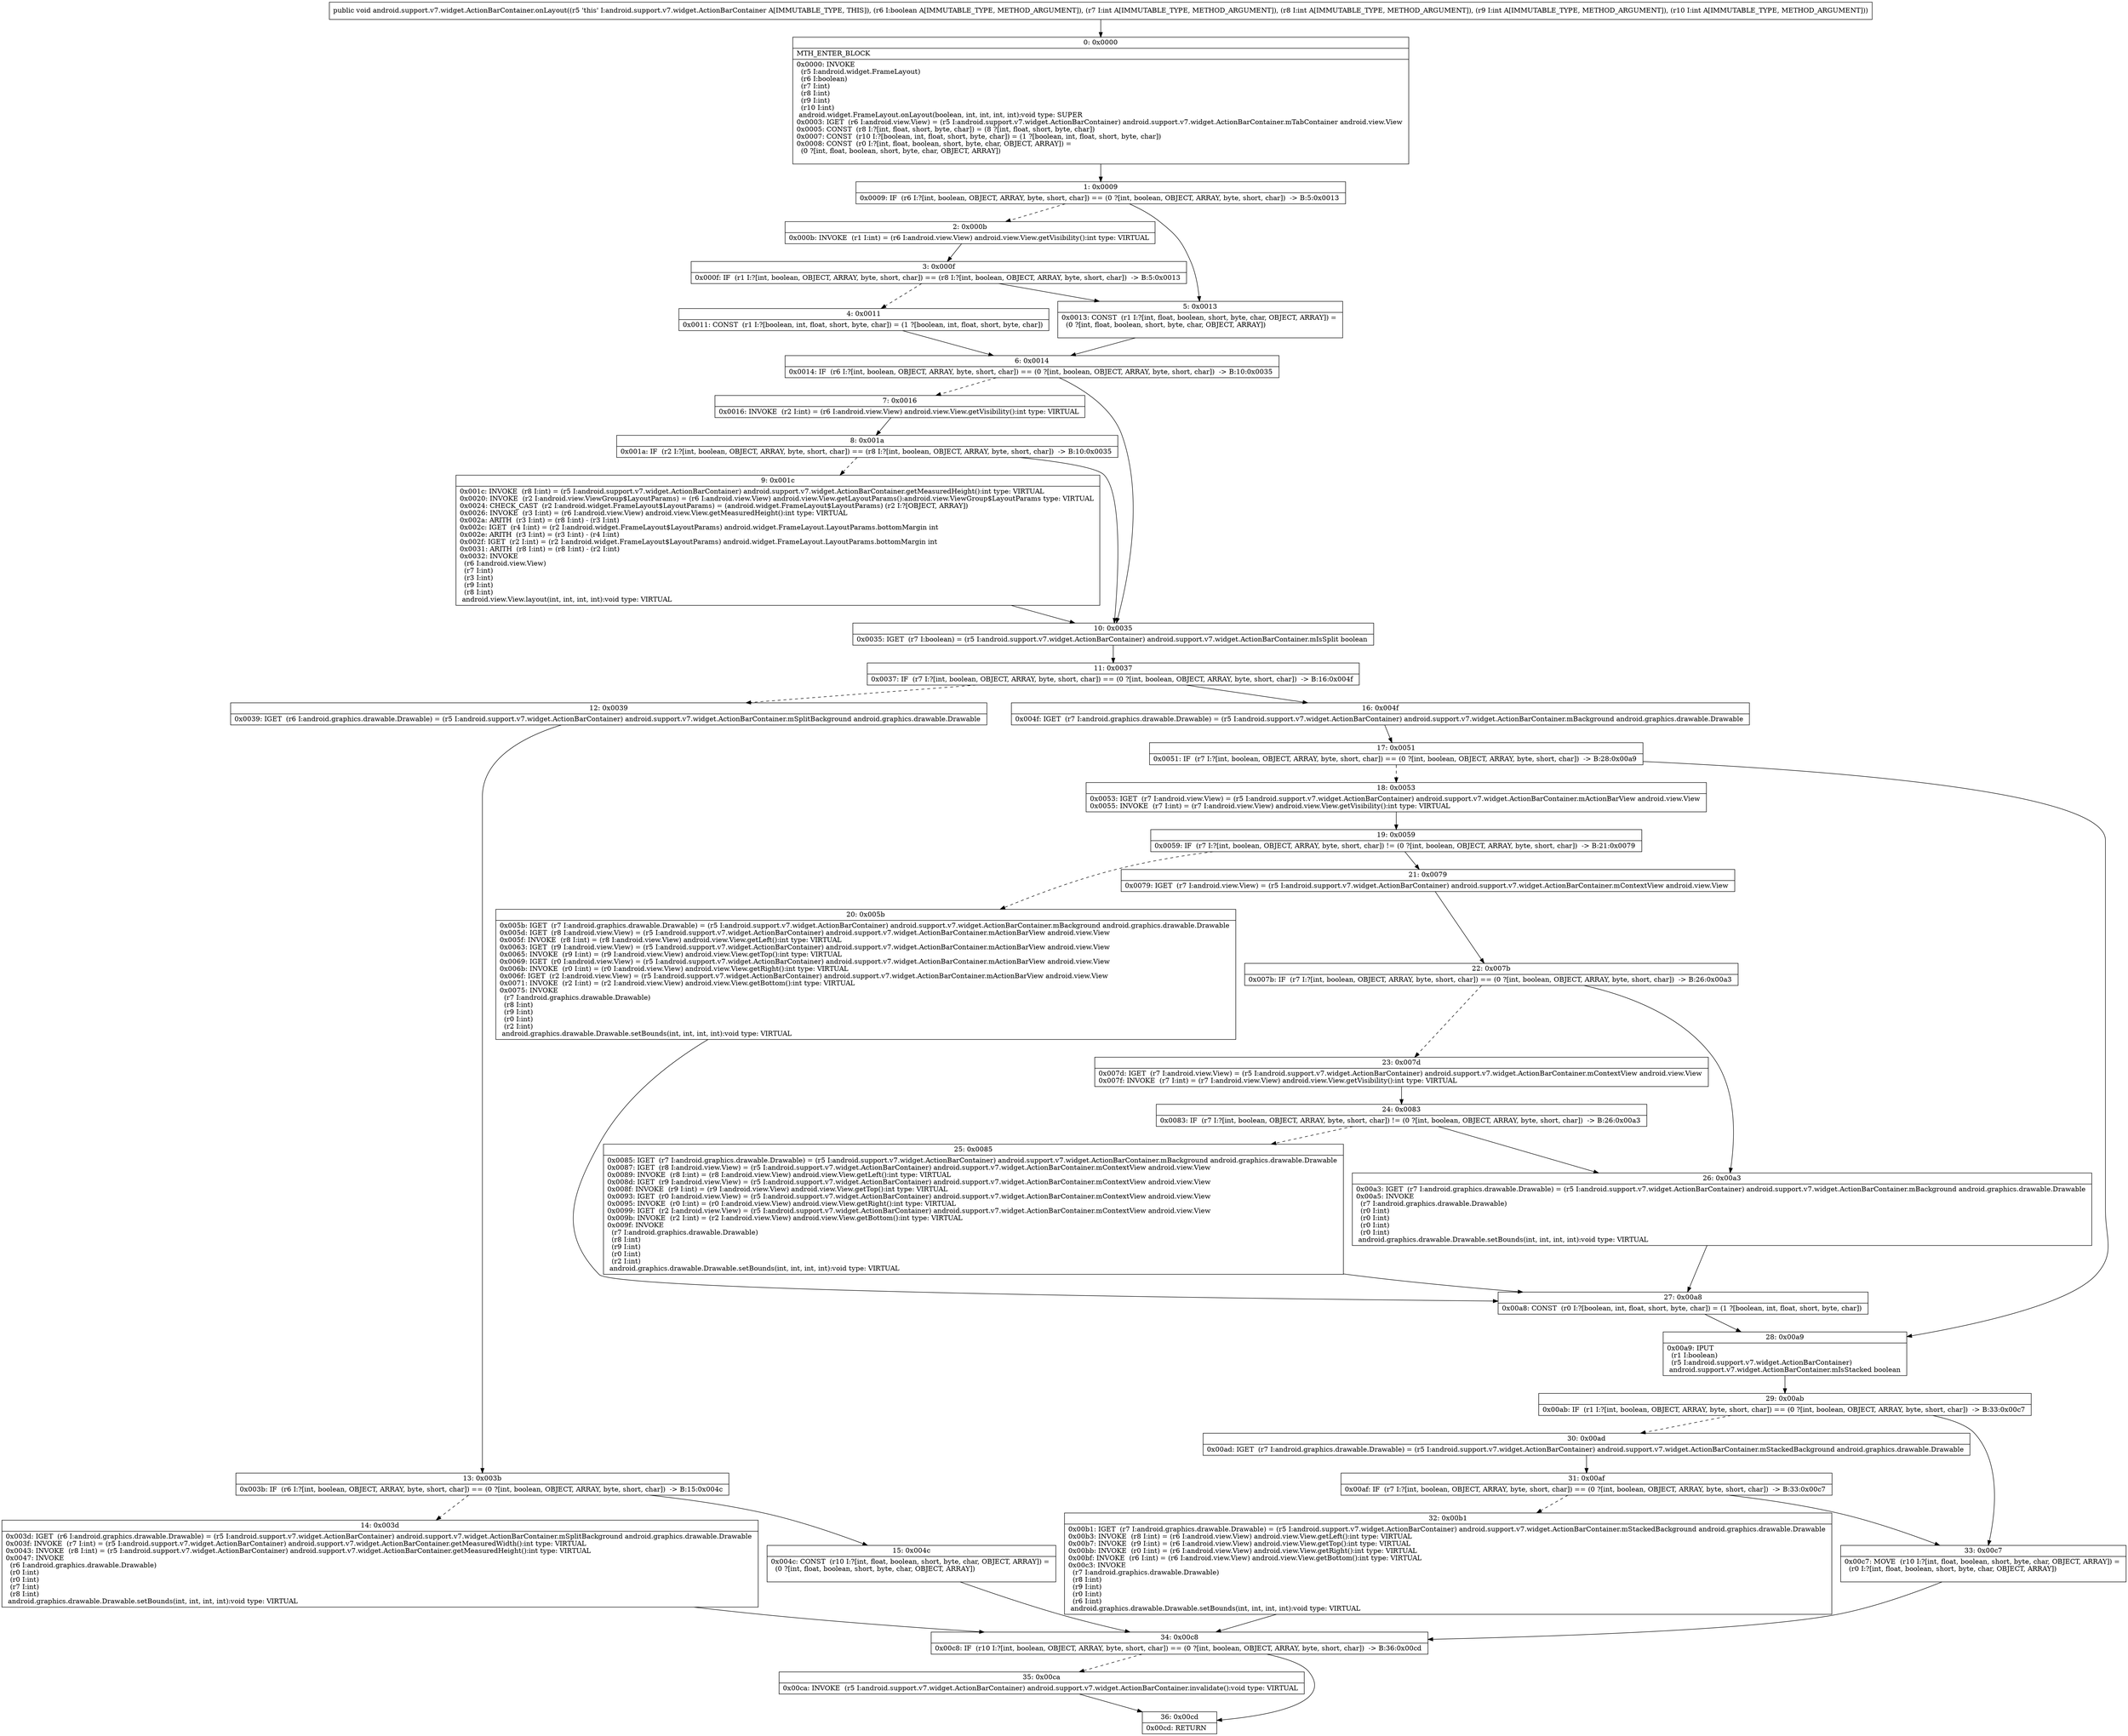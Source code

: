 digraph "CFG forandroid.support.v7.widget.ActionBarContainer.onLayout(ZIIII)V" {
Node_0 [shape=record,label="{0\:\ 0x0000|MTH_ENTER_BLOCK\l|0x0000: INVOKE  \l  (r5 I:android.widget.FrameLayout)\l  (r6 I:boolean)\l  (r7 I:int)\l  (r8 I:int)\l  (r9 I:int)\l  (r10 I:int)\l android.widget.FrameLayout.onLayout(boolean, int, int, int, int):void type: SUPER \l0x0003: IGET  (r6 I:android.view.View) = (r5 I:android.support.v7.widget.ActionBarContainer) android.support.v7.widget.ActionBarContainer.mTabContainer android.view.View \l0x0005: CONST  (r8 I:?[int, float, short, byte, char]) = (8 ?[int, float, short, byte, char]) \l0x0007: CONST  (r10 I:?[boolean, int, float, short, byte, char]) = (1 ?[boolean, int, float, short, byte, char]) \l0x0008: CONST  (r0 I:?[int, float, boolean, short, byte, char, OBJECT, ARRAY]) = \l  (0 ?[int, float, boolean, short, byte, char, OBJECT, ARRAY])\l \l}"];
Node_1 [shape=record,label="{1\:\ 0x0009|0x0009: IF  (r6 I:?[int, boolean, OBJECT, ARRAY, byte, short, char]) == (0 ?[int, boolean, OBJECT, ARRAY, byte, short, char])  \-\> B:5:0x0013 \l}"];
Node_2 [shape=record,label="{2\:\ 0x000b|0x000b: INVOKE  (r1 I:int) = (r6 I:android.view.View) android.view.View.getVisibility():int type: VIRTUAL \l}"];
Node_3 [shape=record,label="{3\:\ 0x000f|0x000f: IF  (r1 I:?[int, boolean, OBJECT, ARRAY, byte, short, char]) == (r8 I:?[int, boolean, OBJECT, ARRAY, byte, short, char])  \-\> B:5:0x0013 \l}"];
Node_4 [shape=record,label="{4\:\ 0x0011|0x0011: CONST  (r1 I:?[boolean, int, float, short, byte, char]) = (1 ?[boolean, int, float, short, byte, char]) \l}"];
Node_5 [shape=record,label="{5\:\ 0x0013|0x0013: CONST  (r1 I:?[int, float, boolean, short, byte, char, OBJECT, ARRAY]) = \l  (0 ?[int, float, boolean, short, byte, char, OBJECT, ARRAY])\l \l}"];
Node_6 [shape=record,label="{6\:\ 0x0014|0x0014: IF  (r6 I:?[int, boolean, OBJECT, ARRAY, byte, short, char]) == (0 ?[int, boolean, OBJECT, ARRAY, byte, short, char])  \-\> B:10:0x0035 \l}"];
Node_7 [shape=record,label="{7\:\ 0x0016|0x0016: INVOKE  (r2 I:int) = (r6 I:android.view.View) android.view.View.getVisibility():int type: VIRTUAL \l}"];
Node_8 [shape=record,label="{8\:\ 0x001a|0x001a: IF  (r2 I:?[int, boolean, OBJECT, ARRAY, byte, short, char]) == (r8 I:?[int, boolean, OBJECT, ARRAY, byte, short, char])  \-\> B:10:0x0035 \l}"];
Node_9 [shape=record,label="{9\:\ 0x001c|0x001c: INVOKE  (r8 I:int) = (r5 I:android.support.v7.widget.ActionBarContainer) android.support.v7.widget.ActionBarContainer.getMeasuredHeight():int type: VIRTUAL \l0x0020: INVOKE  (r2 I:android.view.ViewGroup$LayoutParams) = (r6 I:android.view.View) android.view.View.getLayoutParams():android.view.ViewGroup$LayoutParams type: VIRTUAL \l0x0024: CHECK_CAST  (r2 I:android.widget.FrameLayout$LayoutParams) = (android.widget.FrameLayout$LayoutParams) (r2 I:?[OBJECT, ARRAY]) \l0x0026: INVOKE  (r3 I:int) = (r6 I:android.view.View) android.view.View.getMeasuredHeight():int type: VIRTUAL \l0x002a: ARITH  (r3 I:int) = (r8 I:int) \- (r3 I:int) \l0x002c: IGET  (r4 I:int) = (r2 I:android.widget.FrameLayout$LayoutParams) android.widget.FrameLayout.LayoutParams.bottomMargin int \l0x002e: ARITH  (r3 I:int) = (r3 I:int) \- (r4 I:int) \l0x002f: IGET  (r2 I:int) = (r2 I:android.widget.FrameLayout$LayoutParams) android.widget.FrameLayout.LayoutParams.bottomMargin int \l0x0031: ARITH  (r8 I:int) = (r8 I:int) \- (r2 I:int) \l0x0032: INVOKE  \l  (r6 I:android.view.View)\l  (r7 I:int)\l  (r3 I:int)\l  (r9 I:int)\l  (r8 I:int)\l android.view.View.layout(int, int, int, int):void type: VIRTUAL \l}"];
Node_10 [shape=record,label="{10\:\ 0x0035|0x0035: IGET  (r7 I:boolean) = (r5 I:android.support.v7.widget.ActionBarContainer) android.support.v7.widget.ActionBarContainer.mIsSplit boolean \l}"];
Node_11 [shape=record,label="{11\:\ 0x0037|0x0037: IF  (r7 I:?[int, boolean, OBJECT, ARRAY, byte, short, char]) == (0 ?[int, boolean, OBJECT, ARRAY, byte, short, char])  \-\> B:16:0x004f \l}"];
Node_12 [shape=record,label="{12\:\ 0x0039|0x0039: IGET  (r6 I:android.graphics.drawable.Drawable) = (r5 I:android.support.v7.widget.ActionBarContainer) android.support.v7.widget.ActionBarContainer.mSplitBackground android.graphics.drawable.Drawable \l}"];
Node_13 [shape=record,label="{13\:\ 0x003b|0x003b: IF  (r6 I:?[int, boolean, OBJECT, ARRAY, byte, short, char]) == (0 ?[int, boolean, OBJECT, ARRAY, byte, short, char])  \-\> B:15:0x004c \l}"];
Node_14 [shape=record,label="{14\:\ 0x003d|0x003d: IGET  (r6 I:android.graphics.drawable.Drawable) = (r5 I:android.support.v7.widget.ActionBarContainer) android.support.v7.widget.ActionBarContainer.mSplitBackground android.graphics.drawable.Drawable \l0x003f: INVOKE  (r7 I:int) = (r5 I:android.support.v7.widget.ActionBarContainer) android.support.v7.widget.ActionBarContainer.getMeasuredWidth():int type: VIRTUAL \l0x0043: INVOKE  (r8 I:int) = (r5 I:android.support.v7.widget.ActionBarContainer) android.support.v7.widget.ActionBarContainer.getMeasuredHeight():int type: VIRTUAL \l0x0047: INVOKE  \l  (r6 I:android.graphics.drawable.Drawable)\l  (r0 I:int)\l  (r0 I:int)\l  (r7 I:int)\l  (r8 I:int)\l android.graphics.drawable.Drawable.setBounds(int, int, int, int):void type: VIRTUAL \l}"];
Node_15 [shape=record,label="{15\:\ 0x004c|0x004c: CONST  (r10 I:?[int, float, boolean, short, byte, char, OBJECT, ARRAY]) = \l  (0 ?[int, float, boolean, short, byte, char, OBJECT, ARRAY])\l \l}"];
Node_16 [shape=record,label="{16\:\ 0x004f|0x004f: IGET  (r7 I:android.graphics.drawable.Drawable) = (r5 I:android.support.v7.widget.ActionBarContainer) android.support.v7.widget.ActionBarContainer.mBackground android.graphics.drawable.Drawable \l}"];
Node_17 [shape=record,label="{17\:\ 0x0051|0x0051: IF  (r7 I:?[int, boolean, OBJECT, ARRAY, byte, short, char]) == (0 ?[int, boolean, OBJECT, ARRAY, byte, short, char])  \-\> B:28:0x00a9 \l}"];
Node_18 [shape=record,label="{18\:\ 0x0053|0x0053: IGET  (r7 I:android.view.View) = (r5 I:android.support.v7.widget.ActionBarContainer) android.support.v7.widget.ActionBarContainer.mActionBarView android.view.View \l0x0055: INVOKE  (r7 I:int) = (r7 I:android.view.View) android.view.View.getVisibility():int type: VIRTUAL \l}"];
Node_19 [shape=record,label="{19\:\ 0x0059|0x0059: IF  (r7 I:?[int, boolean, OBJECT, ARRAY, byte, short, char]) != (0 ?[int, boolean, OBJECT, ARRAY, byte, short, char])  \-\> B:21:0x0079 \l}"];
Node_20 [shape=record,label="{20\:\ 0x005b|0x005b: IGET  (r7 I:android.graphics.drawable.Drawable) = (r5 I:android.support.v7.widget.ActionBarContainer) android.support.v7.widget.ActionBarContainer.mBackground android.graphics.drawable.Drawable \l0x005d: IGET  (r8 I:android.view.View) = (r5 I:android.support.v7.widget.ActionBarContainer) android.support.v7.widget.ActionBarContainer.mActionBarView android.view.View \l0x005f: INVOKE  (r8 I:int) = (r8 I:android.view.View) android.view.View.getLeft():int type: VIRTUAL \l0x0063: IGET  (r9 I:android.view.View) = (r5 I:android.support.v7.widget.ActionBarContainer) android.support.v7.widget.ActionBarContainer.mActionBarView android.view.View \l0x0065: INVOKE  (r9 I:int) = (r9 I:android.view.View) android.view.View.getTop():int type: VIRTUAL \l0x0069: IGET  (r0 I:android.view.View) = (r5 I:android.support.v7.widget.ActionBarContainer) android.support.v7.widget.ActionBarContainer.mActionBarView android.view.View \l0x006b: INVOKE  (r0 I:int) = (r0 I:android.view.View) android.view.View.getRight():int type: VIRTUAL \l0x006f: IGET  (r2 I:android.view.View) = (r5 I:android.support.v7.widget.ActionBarContainer) android.support.v7.widget.ActionBarContainer.mActionBarView android.view.View \l0x0071: INVOKE  (r2 I:int) = (r2 I:android.view.View) android.view.View.getBottom():int type: VIRTUAL \l0x0075: INVOKE  \l  (r7 I:android.graphics.drawable.Drawable)\l  (r8 I:int)\l  (r9 I:int)\l  (r0 I:int)\l  (r2 I:int)\l android.graphics.drawable.Drawable.setBounds(int, int, int, int):void type: VIRTUAL \l}"];
Node_21 [shape=record,label="{21\:\ 0x0079|0x0079: IGET  (r7 I:android.view.View) = (r5 I:android.support.v7.widget.ActionBarContainer) android.support.v7.widget.ActionBarContainer.mContextView android.view.View \l}"];
Node_22 [shape=record,label="{22\:\ 0x007b|0x007b: IF  (r7 I:?[int, boolean, OBJECT, ARRAY, byte, short, char]) == (0 ?[int, boolean, OBJECT, ARRAY, byte, short, char])  \-\> B:26:0x00a3 \l}"];
Node_23 [shape=record,label="{23\:\ 0x007d|0x007d: IGET  (r7 I:android.view.View) = (r5 I:android.support.v7.widget.ActionBarContainer) android.support.v7.widget.ActionBarContainer.mContextView android.view.View \l0x007f: INVOKE  (r7 I:int) = (r7 I:android.view.View) android.view.View.getVisibility():int type: VIRTUAL \l}"];
Node_24 [shape=record,label="{24\:\ 0x0083|0x0083: IF  (r7 I:?[int, boolean, OBJECT, ARRAY, byte, short, char]) != (0 ?[int, boolean, OBJECT, ARRAY, byte, short, char])  \-\> B:26:0x00a3 \l}"];
Node_25 [shape=record,label="{25\:\ 0x0085|0x0085: IGET  (r7 I:android.graphics.drawable.Drawable) = (r5 I:android.support.v7.widget.ActionBarContainer) android.support.v7.widget.ActionBarContainer.mBackground android.graphics.drawable.Drawable \l0x0087: IGET  (r8 I:android.view.View) = (r5 I:android.support.v7.widget.ActionBarContainer) android.support.v7.widget.ActionBarContainer.mContextView android.view.View \l0x0089: INVOKE  (r8 I:int) = (r8 I:android.view.View) android.view.View.getLeft():int type: VIRTUAL \l0x008d: IGET  (r9 I:android.view.View) = (r5 I:android.support.v7.widget.ActionBarContainer) android.support.v7.widget.ActionBarContainer.mContextView android.view.View \l0x008f: INVOKE  (r9 I:int) = (r9 I:android.view.View) android.view.View.getTop():int type: VIRTUAL \l0x0093: IGET  (r0 I:android.view.View) = (r5 I:android.support.v7.widget.ActionBarContainer) android.support.v7.widget.ActionBarContainer.mContextView android.view.View \l0x0095: INVOKE  (r0 I:int) = (r0 I:android.view.View) android.view.View.getRight():int type: VIRTUAL \l0x0099: IGET  (r2 I:android.view.View) = (r5 I:android.support.v7.widget.ActionBarContainer) android.support.v7.widget.ActionBarContainer.mContextView android.view.View \l0x009b: INVOKE  (r2 I:int) = (r2 I:android.view.View) android.view.View.getBottom():int type: VIRTUAL \l0x009f: INVOKE  \l  (r7 I:android.graphics.drawable.Drawable)\l  (r8 I:int)\l  (r9 I:int)\l  (r0 I:int)\l  (r2 I:int)\l android.graphics.drawable.Drawable.setBounds(int, int, int, int):void type: VIRTUAL \l}"];
Node_26 [shape=record,label="{26\:\ 0x00a3|0x00a3: IGET  (r7 I:android.graphics.drawable.Drawable) = (r5 I:android.support.v7.widget.ActionBarContainer) android.support.v7.widget.ActionBarContainer.mBackground android.graphics.drawable.Drawable \l0x00a5: INVOKE  \l  (r7 I:android.graphics.drawable.Drawable)\l  (r0 I:int)\l  (r0 I:int)\l  (r0 I:int)\l  (r0 I:int)\l android.graphics.drawable.Drawable.setBounds(int, int, int, int):void type: VIRTUAL \l}"];
Node_27 [shape=record,label="{27\:\ 0x00a8|0x00a8: CONST  (r0 I:?[boolean, int, float, short, byte, char]) = (1 ?[boolean, int, float, short, byte, char]) \l}"];
Node_28 [shape=record,label="{28\:\ 0x00a9|0x00a9: IPUT  \l  (r1 I:boolean)\l  (r5 I:android.support.v7.widget.ActionBarContainer)\l android.support.v7.widget.ActionBarContainer.mIsStacked boolean \l}"];
Node_29 [shape=record,label="{29\:\ 0x00ab|0x00ab: IF  (r1 I:?[int, boolean, OBJECT, ARRAY, byte, short, char]) == (0 ?[int, boolean, OBJECT, ARRAY, byte, short, char])  \-\> B:33:0x00c7 \l}"];
Node_30 [shape=record,label="{30\:\ 0x00ad|0x00ad: IGET  (r7 I:android.graphics.drawable.Drawable) = (r5 I:android.support.v7.widget.ActionBarContainer) android.support.v7.widget.ActionBarContainer.mStackedBackground android.graphics.drawable.Drawable \l}"];
Node_31 [shape=record,label="{31\:\ 0x00af|0x00af: IF  (r7 I:?[int, boolean, OBJECT, ARRAY, byte, short, char]) == (0 ?[int, boolean, OBJECT, ARRAY, byte, short, char])  \-\> B:33:0x00c7 \l}"];
Node_32 [shape=record,label="{32\:\ 0x00b1|0x00b1: IGET  (r7 I:android.graphics.drawable.Drawable) = (r5 I:android.support.v7.widget.ActionBarContainer) android.support.v7.widget.ActionBarContainer.mStackedBackground android.graphics.drawable.Drawable \l0x00b3: INVOKE  (r8 I:int) = (r6 I:android.view.View) android.view.View.getLeft():int type: VIRTUAL \l0x00b7: INVOKE  (r9 I:int) = (r6 I:android.view.View) android.view.View.getTop():int type: VIRTUAL \l0x00bb: INVOKE  (r0 I:int) = (r6 I:android.view.View) android.view.View.getRight():int type: VIRTUAL \l0x00bf: INVOKE  (r6 I:int) = (r6 I:android.view.View) android.view.View.getBottom():int type: VIRTUAL \l0x00c3: INVOKE  \l  (r7 I:android.graphics.drawable.Drawable)\l  (r8 I:int)\l  (r9 I:int)\l  (r0 I:int)\l  (r6 I:int)\l android.graphics.drawable.Drawable.setBounds(int, int, int, int):void type: VIRTUAL \l}"];
Node_33 [shape=record,label="{33\:\ 0x00c7|0x00c7: MOVE  (r10 I:?[int, float, boolean, short, byte, char, OBJECT, ARRAY]) = \l  (r0 I:?[int, float, boolean, short, byte, char, OBJECT, ARRAY])\l \l}"];
Node_34 [shape=record,label="{34\:\ 0x00c8|0x00c8: IF  (r10 I:?[int, boolean, OBJECT, ARRAY, byte, short, char]) == (0 ?[int, boolean, OBJECT, ARRAY, byte, short, char])  \-\> B:36:0x00cd \l}"];
Node_35 [shape=record,label="{35\:\ 0x00ca|0x00ca: INVOKE  (r5 I:android.support.v7.widget.ActionBarContainer) android.support.v7.widget.ActionBarContainer.invalidate():void type: VIRTUAL \l}"];
Node_36 [shape=record,label="{36\:\ 0x00cd|0x00cd: RETURN   \l}"];
MethodNode[shape=record,label="{public void android.support.v7.widget.ActionBarContainer.onLayout((r5 'this' I:android.support.v7.widget.ActionBarContainer A[IMMUTABLE_TYPE, THIS]), (r6 I:boolean A[IMMUTABLE_TYPE, METHOD_ARGUMENT]), (r7 I:int A[IMMUTABLE_TYPE, METHOD_ARGUMENT]), (r8 I:int A[IMMUTABLE_TYPE, METHOD_ARGUMENT]), (r9 I:int A[IMMUTABLE_TYPE, METHOD_ARGUMENT]), (r10 I:int A[IMMUTABLE_TYPE, METHOD_ARGUMENT])) }"];
MethodNode -> Node_0;
Node_0 -> Node_1;
Node_1 -> Node_2[style=dashed];
Node_1 -> Node_5;
Node_2 -> Node_3;
Node_3 -> Node_4[style=dashed];
Node_3 -> Node_5;
Node_4 -> Node_6;
Node_5 -> Node_6;
Node_6 -> Node_7[style=dashed];
Node_6 -> Node_10;
Node_7 -> Node_8;
Node_8 -> Node_9[style=dashed];
Node_8 -> Node_10;
Node_9 -> Node_10;
Node_10 -> Node_11;
Node_11 -> Node_12[style=dashed];
Node_11 -> Node_16;
Node_12 -> Node_13;
Node_13 -> Node_14[style=dashed];
Node_13 -> Node_15;
Node_14 -> Node_34;
Node_15 -> Node_34;
Node_16 -> Node_17;
Node_17 -> Node_18[style=dashed];
Node_17 -> Node_28;
Node_18 -> Node_19;
Node_19 -> Node_20[style=dashed];
Node_19 -> Node_21;
Node_20 -> Node_27;
Node_21 -> Node_22;
Node_22 -> Node_23[style=dashed];
Node_22 -> Node_26;
Node_23 -> Node_24;
Node_24 -> Node_25[style=dashed];
Node_24 -> Node_26;
Node_25 -> Node_27;
Node_26 -> Node_27;
Node_27 -> Node_28;
Node_28 -> Node_29;
Node_29 -> Node_30[style=dashed];
Node_29 -> Node_33;
Node_30 -> Node_31;
Node_31 -> Node_32[style=dashed];
Node_31 -> Node_33;
Node_32 -> Node_34;
Node_33 -> Node_34;
Node_34 -> Node_35[style=dashed];
Node_34 -> Node_36;
Node_35 -> Node_36;
}

